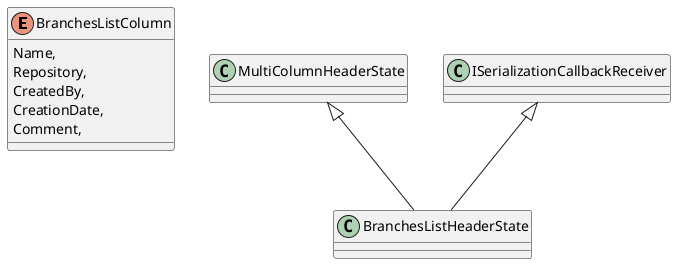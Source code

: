 @startuml
enum BranchesListColumn {
    Name,
    Repository,
    CreatedBy,
    CreationDate,
    Comment,
}
class BranchesListHeaderState {
}
MultiColumnHeaderState <|-- BranchesListHeaderState
ISerializationCallbackReceiver <|-- BranchesListHeaderState
@enduml
